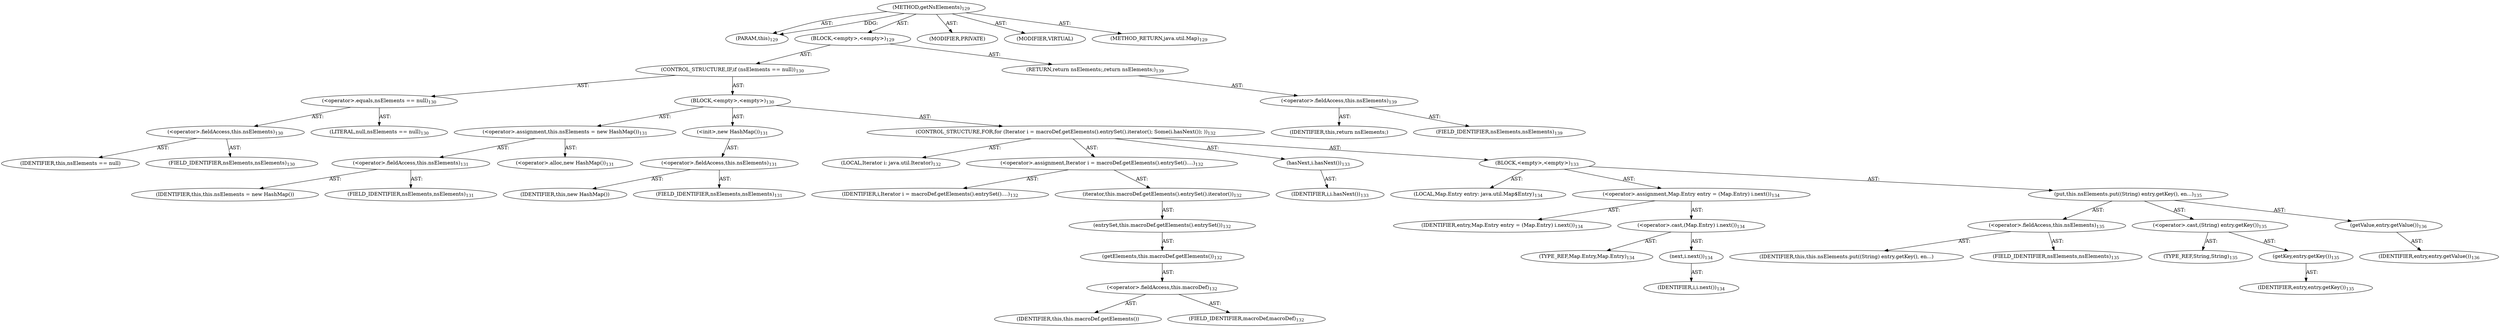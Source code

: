 digraph "getNsElements" {  
"111669149699" [label = <(METHOD,getNsElements)<SUB>129</SUB>> ]
"115964117001" [label = <(PARAM,this)<SUB>129</SUB>> ]
"25769803783" [label = <(BLOCK,&lt;empty&gt;,&lt;empty&gt;)<SUB>129</SUB>> ]
"47244640258" [label = <(CONTROL_STRUCTURE,IF,if (nsElements == null))<SUB>130</SUB>> ]
"30064771098" [label = <(&lt;operator&gt;.equals,nsElements == null)<SUB>130</SUB>> ]
"30064771099" [label = <(&lt;operator&gt;.fieldAccess,this.nsElements)<SUB>130</SUB>> ]
"68719476770" [label = <(IDENTIFIER,this,nsElements == null)> ]
"55834574852" [label = <(FIELD_IDENTIFIER,nsElements,nsElements)<SUB>130</SUB>> ]
"90194313221" [label = <(LITERAL,null,nsElements == null)<SUB>130</SUB>> ]
"25769803784" [label = <(BLOCK,&lt;empty&gt;,&lt;empty&gt;)<SUB>130</SUB>> ]
"30064771100" [label = <(&lt;operator&gt;.assignment,this.nsElements = new HashMap())<SUB>131</SUB>> ]
"30064771101" [label = <(&lt;operator&gt;.fieldAccess,this.nsElements)<SUB>131</SUB>> ]
"68719476771" [label = <(IDENTIFIER,this,this.nsElements = new HashMap())> ]
"55834574853" [label = <(FIELD_IDENTIFIER,nsElements,nsElements)<SUB>131</SUB>> ]
"30064771102" [label = <(&lt;operator&gt;.alloc,new HashMap())<SUB>131</SUB>> ]
"30064771103" [label = <(&lt;init&gt;,new HashMap())<SUB>131</SUB>> ]
"30064771104" [label = <(&lt;operator&gt;.fieldAccess,this.nsElements)<SUB>131</SUB>> ]
"68719476772" [label = <(IDENTIFIER,this,new HashMap())> ]
"55834574854" [label = <(FIELD_IDENTIFIER,nsElements,nsElements)<SUB>131</SUB>> ]
"47244640259" [label = <(CONTROL_STRUCTURE,FOR,for (Iterator i = macroDef.getElements().entrySet().iterator(); Some(i.hasNext()); ))<SUB>132</SUB>> ]
"94489280515" [label = <(LOCAL,Iterator i: java.util.Iterator)<SUB>132</SUB>> ]
"30064771105" [label = <(&lt;operator&gt;.assignment,Iterator i = macroDef.getElements().entrySet()....)<SUB>132</SUB>> ]
"68719476773" [label = <(IDENTIFIER,i,Iterator i = macroDef.getElements().entrySet()....)<SUB>132</SUB>> ]
"30064771106" [label = <(iterator,this.macroDef.getElements().entrySet().iterator())<SUB>132</SUB>> ]
"30064771107" [label = <(entrySet,this.macroDef.getElements().entrySet())<SUB>132</SUB>> ]
"30064771108" [label = <(getElements,this.macroDef.getElements())<SUB>132</SUB>> ]
"30064771109" [label = <(&lt;operator&gt;.fieldAccess,this.macroDef)<SUB>132</SUB>> ]
"68719476774" [label = <(IDENTIFIER,this,this.macroDef.getElements())> ]
"55834574855" [label = <(FIELD_IDENTIFIER,macroDef,macroDef)<SUB>132</SUB>> ]
"30064771110" [label = <(hasNext,i.hasNext())<SUB>133</SUB>> ]
"68719476775" [label = <(IDENTIFIER,i,i.hasNext())<SUB>133</SUB>> ]
"25769803785" [label = <(BLOCK,&lt;empty&gt;,&lt;empty&gt;)<SUB>133</SUB>> ]
"94489280516" [label = <(LOCAL,Map.Entry entry: java.util.Map$Entry)<SUB>134</SUB>> ]
"30064771111" [label = <(&lt;operator&gt;.assignment,Map.Entry entry = (Map.Entry) i.next())<SUB>134</SUB>> ]
"68719476776" [label = <(IDENTIFIER,entry,Map.Entry entry = (Map.Entry) i.next())<SUB>134</SUB>> ]
"30064771112" [label = <(&lt;operator&gt;.cast,(Map.Entry) i.next())<SUB>134</SUB>> ]
"180388626432" [label = <(TYPE_REF,Map.Entry,Map.Entry)<SUB>134</SUB>> ]
"30064771113" [label = <(next,i.next())<SUB>134</SUB>> ]
"68719476777" [label = <(IDENTIFIER,i,i.next())<SUB>134</SUB>> ]
"30064771114" [label = <(put,this.nsElements.put((String) entry.getKey(), en...)<SUB>135</SUB>> ]
"30064771115" [label = <(&lt;operator&gt;.fieldAccess,this.nsElements)<SUB>135</SUB>> ]
"68719476778" [label = <(IDENTIFIER,this,this.nsElements.put((String) entry.getKey(), en...)> ]
"55834574856" [label = <(FIELD_IDENTIFIER,nsElements,nsElements)<SUB>135</SUB>> ]
"30064771116" [label = <(&lt;operator&gt;.cast,(String) entry.getKey())<SUB>135</SUB>> ]
"180388626433" [label = <(TYPE_REF,String,String)<SUB>135</SUB>> ]
"30064771117" [label = <(getKey,entry.getKey())<SUB>135</SUB>> ]
"68719476779" [label = <(IDENTIFIER,entry,entry.getKey())<SUB>135</SUB>> ]
"30064771118" [label = <(getValue,entry.getValue())<SUB>136</SUB>> ]
"68719476780" [label = <(IDENTIFIER,entry,entry.getValue())<SUB>136</SUB>> ]
"146028888065" [label = <(RETURN,return nsElements;,return nsElements;)<SUB>139</SUB>> ]
"30064771119" [label = <(&lt;operator&gt;.fieldAccess,this.nsElements)<SUB>139</SUB>> ]
"68719476781" [label = <(IDENTIFIER,this,return nsElements;)> ]
"55834574857" [label = <(FIELD_IDENTIFIER,nsElements,nsElements)<SUB>139</SUB>> ]
"133143986187" [label = <(MODIFIER,PRIVATE)> ]
"133143986188" [label = <(MODIFIER,VIRTUAL)> ]
"128849018883" [label = <(METHOD_RETURN,java.util.Map)<SUB>129</SUB>> ]
  "111669149699" -> "115964117001"  [ label = "AST: "] 
  "111669149699" -> "25769803783"  [ label = "AST: "] 
  "111669149699" -> "133143986187"  [ label = "AST: "] 
  "111669149699" -> "133143986188"  [ label = "AST: "] 
  "111669149699" -> "128849018883"  [ label = "AST: "] 
  "25769803783" -> "47244640258"  [ label = "AST: "] 
  "25769803783" -> "146028888065"  [ label = "AST: "] 
  "47244640258" -> "30064771098"  [ label = "AST: "] 
  "47244640258" -> "25769803784"  [ label = "AST: "] 
  "30064771098" -> "30064771099"  [ label = "AST: "] 
  "30064771098" -> "90194313221"  [ label = "AST: "] 
  "30064771099" -> "68719476770"  [ label = "AST: "] 
  "30064771099" -> "55834574852"  [ label = "AST: "] 
  "25769803784" -> "30064771100"  [ label = "AST: "] 
  "25769803784" -> "30064771103"  [ label = "AST: "] 
  "25769803784" -> "47244640259"  [ label = "AST: "] 
  "30064771100" -> "30064771101"  [ label = "AST: "] 
  "30064771100" -> "30064771102"  [ label = "AST: "] 
  "30064771101" -> "68719476771"  [ label = "AST: "] 
  "30064771101" -> "55834574853"  [ label = "AST: "] 
  "30064771103" -> "30064771104"  [ label = "AST: "] 
  "30064771104" -> "68719476772"  [ label = "AST: "] 
  "30064771104" -> "55834574854"  [ label = "AST: "] 
  "47244640259" -> "94489280515"  [ label = "AST: "] 
  "47244640259" -> "30064771105"  [ label = "AST: "] 
  "47244640259" -> "30064771110"  [ label = "AST: "] 
  "47244640259" -> "25769803785"  [ label = "AST: "] 
  "30064771105" -> "68719476773"  [ label = "AST: "] 
  "30064771105" -> "30064771106"  [ label = "AST: "] 
  "30064771106" -> "30064771107"  [ label = "AST: "] 
  "30064771107" -> "30064771108"  [ label = "AST: "] 
  "30064771108" -> "30064771109"  [ label = "AST: "] 
  "30064771109" -> "68719476774"  [ label = "AST: "] 
  "30064771109" -> "55834574855"  [ label = "AST: "] 
  "30064771110" -> "68719476775"  [ label = "AST: "] 
  "25769803785" -> "94489280516"  [ label = "AST: "] 
  "25769803785" -> "30064771111"  [ label = "AST: "] 
  "25769803785" -> "30064771114"  [ label = "AST: "] 
  "30064771111" -> "68719476776"  [ label = "AST: "] 
  "30064771111" -> "30064771112"  [ label = "AST: "] 
  "30064771112" -> "180388626432"  [ label = "AST: "] 
  "30064771112" -> "30064771113"  [ label = "AST: "] 
  "30064771113" -> "68719476777"  [ label = "AST: "] 
  "30064771114" -> "30064771115"  [ label = "AST: "] 
  "30064771114" -> "30064771116"  [ label = "AST: "] 
  "30064771114" -> "30064771118"  [ label = "AST: "] 
  "30064771115" -> "68719476778"  [ label = "AST: "] 
  "30064771115" -> "55834574856"  [ label = "AST: "] 
  "30064771116" -> "180388626433"  [ label = "AST: "] 
  "30064771116" -> "30064771117"  [ label = "AST: "] 
  "30064771117" -> "68719476779"  [ label = "AST: "] 
  "30064771118" -> "68719476780"  [ label = "AST: "] 
  "146028888065" -> "30064771119"  [ label = "AST: "] 
  "30064771119" -> "68719476781"  [ label = "AST: "] 
  "30064771119" -> "55834574857"  [ label = "AST: "] 
  "111669149699" -> "115964117001"  [ label = "DDG: "] 
}
